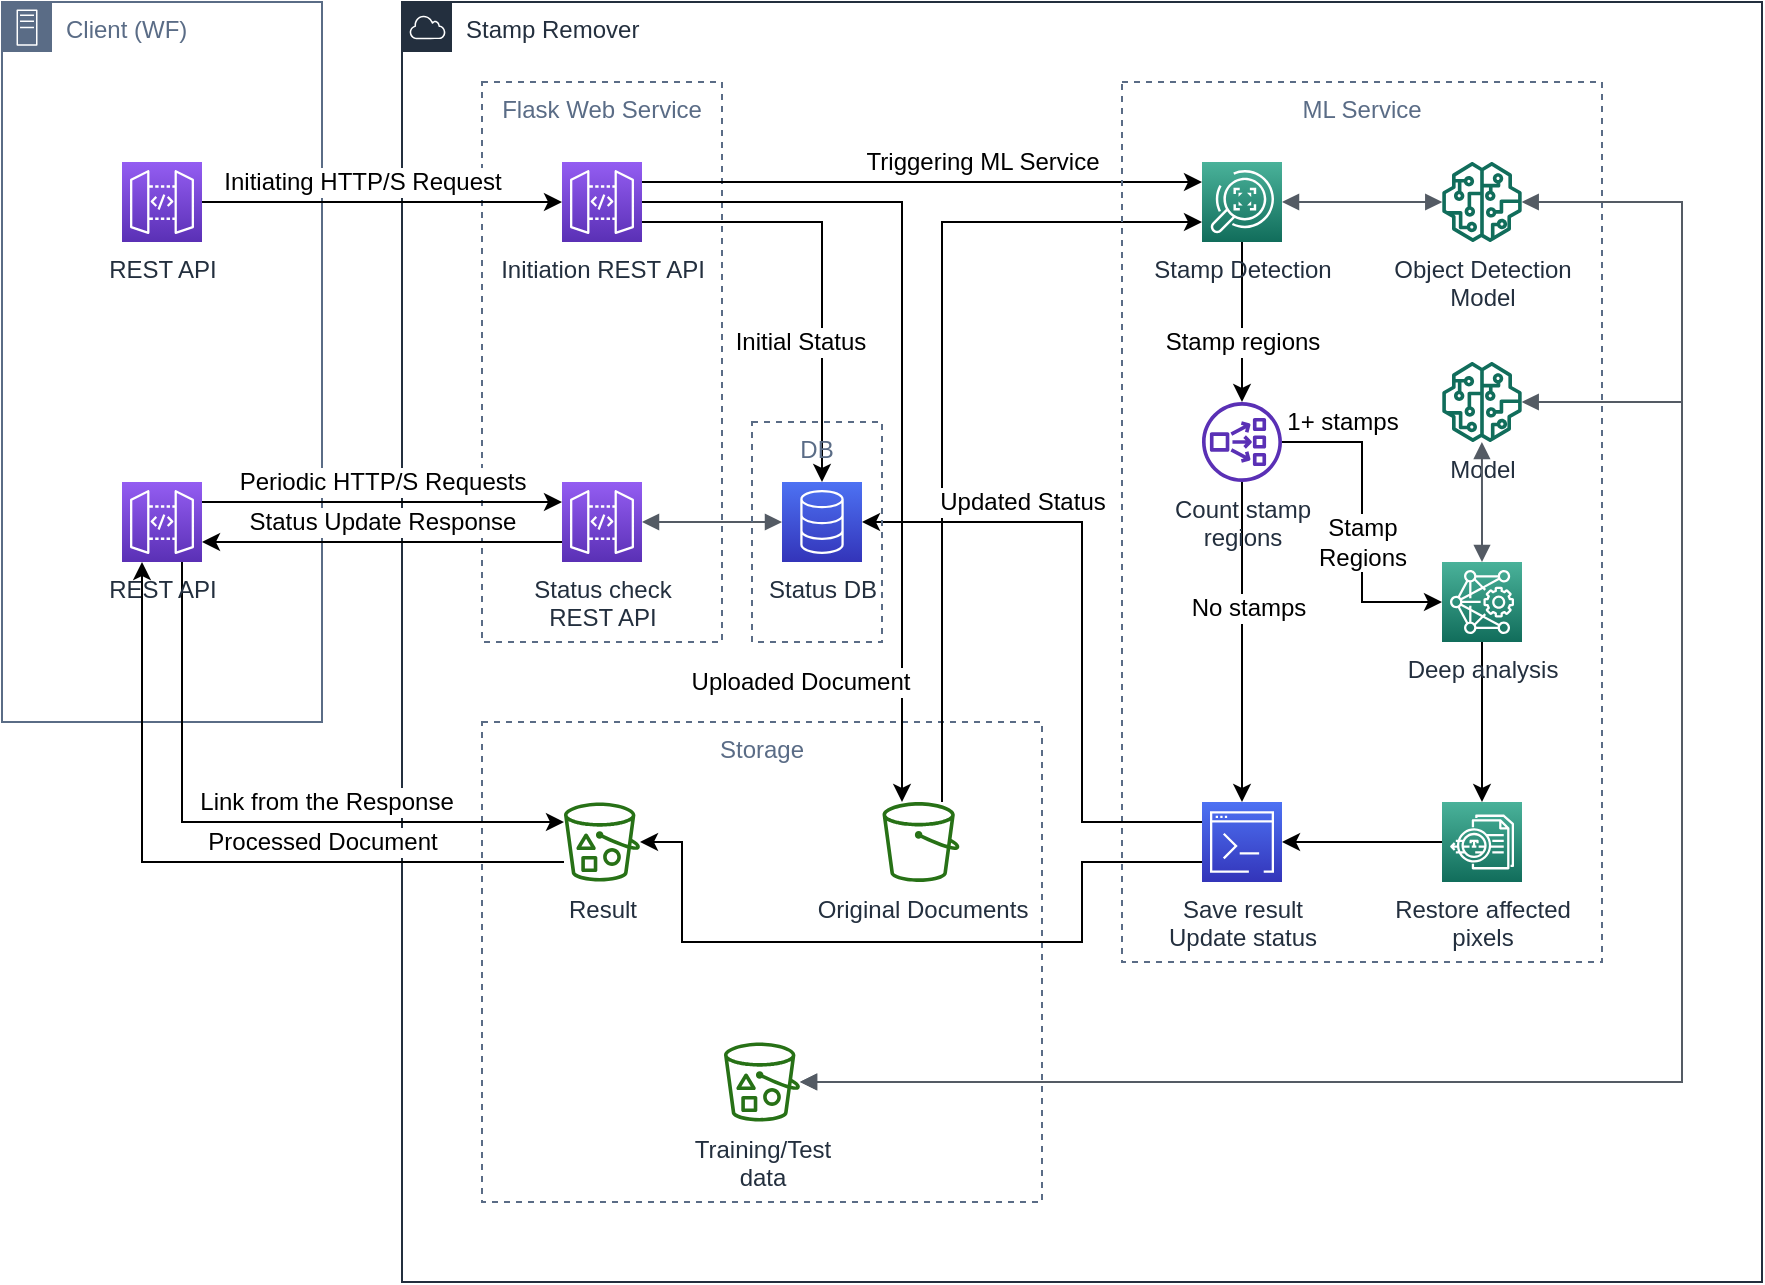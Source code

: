 <mxfile version="12.2.0" type="github" pages="1">
  <diagram id="Ht1M8jgEwFfnCIfOTk4-" name="Page-1">
    <mxGraphModel dx="1408" dy="780" grid="1" gridSize="10" guides="1" tooltips="1" connect="1" arrows="1" fold="1" page="1" pageScale="1" pageWidth="1169" pageHeight="827" math="0" shadow="0">
      <root>
        <mxCell id="0"/>
        <mxCell id="1" parent="0"/>
        <mxCell id="SkhC4YqhcgETkpG4Ag_u-4" value="Stamp Remover" style="points=[[0,0],[0.25,0],[0.5,0],[0.75,0],[1,0],[1,0.25],[1,0.5],[1,0.75],[1,1],[0.75,1],[0.5,1],[0.25,1],[0,1],[0,0.75],[0,0.5],[0,0.25]];outlineConnect=0;gradientColor=none;html=1;whiteSpace=wrap;fontSize=12;fontStyle=0;shape=mxgraph.aws4.group;grIcon=mxgraph.aws4.group_aws_cloud;strokeColor=#232F3E;fillColor=none;verticalAlign=top;align=left;spacingLeft=30;fontColor=#232F3E;dashed=0;" parent="1" vertex="1">
          <mxGeometry x="240" y="40" width="680" height="640" as="geometry"/>
        </mxCell>
        <mxCell id="SkhC4YqhcgETkpG4Ag_u-13" value="Storage" style="fillColor=none;strokeColor=#5A6C86;dashed=1;verticalAlign=top;fontStyle=0;fontColor=#5A6C86;" parent="1" vertex="1">
          <mxGeometry x="280" y="400" width="280" height="240" as="geometry"/>
        </mxCell>
        <mxCell id="SkhC4YqhcgETkpG4Ag_u-8" value="Flask Web Service" style="fillColor=none;strokeColor=#5A6C86;dashed=1;verticalAlign=top;fontStyle=0;fontColor=#5A6C86;" parent="1" vertex="1">
          <mxGeometry x="280" y="80" width="120" height="280" as="geometry"/>
        </mxCell>
        <mxCell id="SkhC4YqhcgETkpG4Ag_u-1" value="Client (WF)" style="points=[[0,0],[0.25,0],[0.5,0],[0.75,0],[1,0],[1,0.25],[1,0.5],[1,0.75],[1,1],[0.75,1],[0.5,1],[0.25,1],[0,1],[0,0.75],[0,0.5],[0,0.25]];outlineConnect=0;gradientColor=none;html=1;whiteSpace=wrap;fontSize=12;fontStyle=0;shape=mxgraph.aws4.group;grIcon=mxgraph.aws4.group_on_premise;strokeColor=#5A6C86;fillColor=none;verticalAlign=top;align=left;spacingLeft=30;fontColor=#5A6C86;dashed=0;" parent="1" vertex="1">
          <mxGeometry x="40" y="40" width="160" height="360" as="geometry"/>
        </mxCell>
        <mxCell id="SkhC4YqhcgETkpG4Ag_u-7" style="edgeStyle=orthogonalEdgeStyle;rounded=0;orthogonalLoop=1;jettySize=auto;html=1;" parent="1" source="SkhC4YqhcgETkpG4Ag_u-9" target="SkhC4YqhcgETkpG4Ag_u-5" edge="1">
          <mxGeometry relative="1" as="geometry"/>
        </mxCell>
        <mxCell id="SkhC4YqhcgETkpG4Ag_u-23" value="Initiating HTTP/S Request" style="text;html=1;resizable=0;points=[];align=center;verticalAlign=middle;labelBackgroundColor=#ffffff;" parent="SkhC4YqhcgETkpG4Ag_u-7" vertex="1" connectable="0">
          <mxGeometry x="-0.144" y="-1" relative="1" as="geometry">
            <mxPoint x="3" y="-11" as="offset"/>
          </mxGeometry>
        </mxCell>
        <mxCell id="SkhC4YqhcgETkpG4Ag_u-27" style="edgeStyle=orthogonalEdgeStyle;rounded=0;orthogonalLoop=1;jettySize=auto;html=1;" parent="1" source="SkhC4YqhcgETkpG4Ag_u-3" target="SkhC4YqhcgETkpG4Ag_u-10" edge="1">
          <mxGeometry relative="1" as="geometry">
            <Array as="points">
              <mxPoint x="230" y="290"/>
              <mxPoint x="230" y="290"/>
            </Array>
          </mxGeometry>
        </mxCell>
        <mxCell id="SkhC4YqhcgETkpG4Ag_u-28" value="Periodic HTTP/S Requests" style="text;html=1;resizable=0;points=[];align=center;verticalAlign=middle;labelBackgroundColor=#ffffff;" parent="SkhC4YqhcgETkpG4Ag_u-27" vertex="1" connectable="0">
          <mxGeometry y="-23" relative="1" as="geometry">
            <mxPoint y="-33" as="offset"/>
          </mxGeometry>
        </mxCell>
        <mxCell id="SkhC4YqhcgETkpG4Ag_u-29" style="edgeStyle=orthogonalEdgeStyle;rounded=0;orthogonalLoop=1;jettySize=auto;html=1;" parent="1" source="SkhC4YqhcgETkpG4Ag_u-3" target="SkhC4YqhcgETkpG4Ag_u-14" edge="1">
          <mxGeometry relative="1" as="geometry">
            <Array as="points">
              <mxPoint x="130" y="450"/>
            </Array>
          </mxGeometry>
        </mxCell>
        <mxCell id="SkhC4YqhcgETkpG4Ag_u-30" value="Link from the Response" style="text;html=1;resizable=0;points=[];align=center;verticalAlign=middle;labelBackgroundColor=#ffffff;" parent="SkhC4YqhcgETkpG4Ag_u-29" vertex="1" connectable="0">
          <mxGeometry x="-0.179" y="49" relative="1" as="geometry">
            <mxPoint x="70" y="39" as="offset"/>
          </mxGeometry>
        </mxCell>
        <mxCell id="SkhC4YqhcgETkpG4Ag_u-3" value="REST API" style="outlineConnect=0;fontColor=#232F3E;gradientColor=#945DF2;gradientDirection=north;fillColor=#5A30B5;strokeColor=#ffffff;dashed=0;verticalLabelPosition=bottom;verticalAlign=top;align=center;html=1;fontSize=12;fontStyle=0;aspect=fixed;shape=mxgraph.aws4.resourceIcon;resIcon=mxgraph.aws4.api_gateway;" parent="1" vertex="1">
          <mxGeometry x="100" y="280" width="40" height="40" as="geometry"/>
        </mxCell>
        <mxCell id="SkhC4YqhcgETkpG4Ag_u-21" style="edgeStyle=orthogonalEdgeStyle;rounded=0;orthogonalLoop=1;jettySize=auto;html=1;" parent="1" source="SkhC4YqhcgETkpG4Ag_u-5" target="SkhC4YqhcgETkpG4Ag_u-12" edge="1">
          <mxGeometry relative="1" as="geometry">
            <Array as="points">
              <mxPoint x="490" y="140"/>
            </Array>
          </mxGeometry>
        </mxCell>
        <mxCell id="SkhC4YqhcgETkpG4Ag_u-22" value="Uploaded Document" style="text;html=1;resizable=0;points=[];align=center;verticalAlign=middle;labelBackgroundColor=#ffffff;" parent="SkhC4YqhcgETkpG4Ag_u-21" vertex="1" connectable="0">
          <mxGeometry x="-0.367" y="-37" relative="1" as="geometry">
            <mxPoint x="-14" y="234" as="offset"/>
          </mxGeometry>
        </mxCell>
        <mxCell id="SkhC4YqhcgETkpG4Ag_u-35" style="edgeStyle=orthogonalEdgeStyle;rounded=0;orthogonalLoop=1;jettySize=auto;html=1;" parent="1" source="SkhC4YqhcgETkpG4Ag_u-5" target="SkhC4YqhcgETkpG4Ag_u-34" edge="1">
          <mxGeometry relative="1" as="geometry">
            <Array as="points">
              <mxPoint x="510" y="130"/>
              <mxPoint x="510" y="130"/>
            </Array>
          </mxGeometry>
        </mxCell>
        <mxCell id="IB7Y-Bl-pYQtumOly40n-5" value="Triggering ML Service" style="text;html=1;resizable=0;points=[];align=center;verticalAlign=middle;labelBackgroundColor=#ffffff;" vertex="1" connectable="0" parent="SkhC4YqhcgETkpG4Ag_u-35">
          <mxGeometry x="0.279" y="-2" relative="1" as="geometry">
            <mxPoint x="-9" y="-12" as="offset"/>
          </mxGeometry>
        </mxCell>
        <mxCell id="IB7Y-Bl-pYQtumOly40n-3" style="edgeStyle=orthogonalEdgeStyle;rounded=0;orthogonalLoop=1;jettySize=auto;html=1;" edge="1" parent="1" source="SkhC4YqhcgETkpG4Ag_u-5" target="IB7Y-Bl-pYQtumOly40n-1">
          <mxGeometry relative="1" as="geometry">
            <Array as="points">
              <mxPoint x="450" y="150"/>
            </Array>
          </mxGeometry>
        </mxCell>
        <mxCell id="IB7Y-Bl-pYQtumOly40n-4" value="Initial Status" style="text;html=1;resizable=0;points=[];align=center;verticalAlign=middle;labelBackgroundColor=#ffffff;" vertex="1" connectable="0" parent="IB7Y-Bl-pYQtumOly40n-3">
          <mxGeometry x="-0.182" y="-45" relative="1" as="geometry">
            <mxPoint x="34" y="60" as="offset"/>
          </mxGeometry>
        </mxCell>
        <mxCell id="SkhC4YqhcgETkpG4Ag_u-5" value="Initiation REST API" style="outlineConnect=0;fontColor=#232F3E;gradientColor=#945DF2;gradientDirection=north;fillColor=#5A30B5;strokeColor=#ffffff;dashed=0;verticalLabelPosition=bottom;verticalAlign=top;align=center;html=1;fontSize=12;fontStyle=0;aspect=fixed;shape=mxgraph.aws4.resourceIcon;resIcon=mxgraph.aws4.api_gateway;" parent="1" vertex="1">
          <mxGeometry x="320" y="120" width="40" height="40" as="geometry"/>
        </mxCell>
        <mxCell id="SkhC4YqhcgETkpG4Ag_u-9" value="REST API" style="outlineConnect=0;fontColor=#232F3E;gradientColor=#945DF2;gradientDirection=north;fillColor=#5A30B5;strokeColor=#ffffff;dashed=0;verticalLabelPosition=bottom;verticalAlign=top;align=center;html=1;fontSize=12;fontStyle=0;aspect=fixed;shape=mxgraph.aws4.resourceIcon;resIcon=mxgraph.aws4.api_gateway;" parent="1" vertex="1">
          <mxGeometry x="100" y="120" width="40" height="40" as="geometry"/>
        </mxCell>
        <mxCell id="SkhC4YqhcgETkpG4Ag_u-11" style="edgeStyle=orthogonalEdgeStyle;rounded=0;orthogonalLoop=1;jettySize=auto;html=1;" parent="1" source="SkhC4YqhcgETkpG4Ag_u-10" target="SkhC4YqhcgETkpG4Ag_u-3" edge="1">
          <mxGeometry relative="1" as="geometry">
            <Array as="points">
              <mxPoint x="230" y="310"/>
              <mxPoint x="230" y="310"/>
            </Array>
          </mxGeometry>
        </mxCell>
        <mxCell id="SkhC4YqhcgETkpG4Ag_u-25" value="Status Update Response" style="text;html=1;resizable=0;points=[];align=center;verticalAlign=middle;labelBackgroundColor=#ffffff;" parent="SkhC4YqhcgETkpG4Ag_u-11" vertex="1" connectable="0">
          <mxGeometry x="0.144" y="2" relative="1" as="geometry">
            <mxPoint x="13" y="-12" as="offset"/>
          </mxGeometry>
        </mxCell>
        <mxCell id="SkhC4YqhcgETkpG4Ag_u-10" value="Status check&lt;br&gt;REST API" style="outlineConnect=0;fontColor=#232F3E;gradientColor=#945DF2;gradientDirection=north;fillColor=#5A30B5;strokeColor=#ffffff;dashed=0;verticalLabelPosition=bottom;verticalAlign=top;align=center;html=1;fontSize=12;fontStyle=0;aspect=fixed;shape=mxgraph.aws4.resourceIcon;resIcon=mxgraph.aws4.api_gateway;" parent="1" vertex="1">
          <mxGeometry x="320" y="280" width="40" height="40" as="geometry"/>
        </mxCell>
        <mxCell id="SkhC4YqhcgETkpG4Ag_u-36" style="edgeStyle=orthogonalEdgeStyle;rounded=0;orthogonalLoop=1;jettySize=auto;html=1;" parent="1" source="SkhC4YqhcgETkpG4Ag_u-12" target="SkhC4YqhcgETkpG4Ag_u-34" edge="1">
          <mxGeometry relative="1" as="geometry">
            <Array as="points">
              <mxPoint x="510" y="150"/>
            </Array>
          </mxGeometry>
        </mxCell>
        <mxCell id="SkhC4YqhcgETkpG4Ag_u-12" value="Original Documents" style="outlineConnect=0;fontColor=#232F3E;gradientColor=none;fillColor=#277116;strokeColor=none;dashed=0;verticalLabelPosition=bottom;verticalAlign=top;align=center;html=1;fontSize=12;fontStyle=0;aspect=fixed;pointerEvents=1;shape=mxgraph.aws4.bucket;" parent="1" vertex="1">
          <mxGeometry x="480" y="440" width="39" height="40" as="geometry"/>
        </mxCell>
        <mxCell id="SkhC4YqhcgETkpG4Ag_u-31" style="edgeStyle=orthogonalEdgeStyle;rounded=0;orthogonalLoop=1;jettySize=auto;html=1;" parent="1" source="SkhC4YqhcgETkpG4Ag_u-14" target="SkhC4YqhcgETkpG4Ag_u-3" edge="1">
          <mxGeometry relative="1" as="geometry">
            <Array as="points">
              <mxPoint x="110" y="470"/>
            </Array>
          </mxGeometry>
        </mxCell>
        <mxCell id="SkhC4YqhcgETkpG4Ag_u-32" value="Processed Document" style="text;html=1;resizable=0;points=[];align=center;verticalAlign=middle;labelBackgroundColor=#ffffff;" parent="SkhC4YqhcgETkpG4Ag_u-31" vertex="1" connectable="0">
          <mxGeometry x="-0.191" y="-3" relative="1" as="geometry">
            <mxPoint x="25" y="-7" as="offset"/>
          </mxGeometry>
        </mxCell>
        <mxCell id="SkhC4YqhcgETkpG4Ag_u-14" value="Result" style="outlineConnect=0;fontColor=#232F3E;gradientColor=none;fillColor=#277116;strokeColor=none;dashed=0;verticalLabelPosition=bottom;verticalAlign=top;align=center;html=1;fontSize=12;fontStyle=0;aspect=fixed;pointerEvents=1;shape=mxgraph.aws4.bucket_with_objects;" parent="1" vertex="1">
          <mxGeometry x="321" y="440" width="38" height="40" as="geometry"/>
        </mxCell>
        <mxCell id="SkhC4YqhcgETkpG4Ag_u-17" value="ML Service" style="fillColor=none;strokeColor=#5A6C86;dashed=1;verticalAlign=top;fontStyle=0;fontColor=#5A6C86;" parent="1" vertex="1">
          <mxGeometry x="600" y="80" width="240" height="440" as="geometry"/>
        </mxCell>
        <mxCell id="SkhC4YqhcgETkpG4Ag_u-38" style="edgeStyle=orthogonalEdgeStyle;rounded=0;orthogonalLoop=1;jettySize=auto;html=1;" parent="1" source="SkhC4YqhcgETkpG4Ag_u-34" target="SkhC4YqhcgETkpG4Ag_u-37" edge="1">
          <mxGeometry relative="1" as="geometry">
            <Array as="points">
              <mxPoint x="660" y="180"/>
              <mxPoint x="660" y="180"/>
            </Array>
          </mxGeometry>
        </mxCell>
        <mxCell id="SkhC4YqhcgETkpG4Ag_u-47" value="Stamp regions" style="text;html=1;resizable=0;points=[];align=center;verticalAlign=middle;labelBackgroundColor=#ffffff;" parent="SkhC4YqhcgETkpG4Ag_u-38" vertex="1" connectable="0">
          <mxGeometry x="-0.25" relative="1" as="geometry">
            <mxPoint y="20" as="offset"/>
          </mxGeometry>
        </mxCell>
        <mxCell id="SkhC4YqhcgETkpG4Ag_u-34" value="Stamp Detection" style="outlineConnect=0;fontColor=#232F3E;gradientColor=#4AB29A;gradientDirection=north;fillColor=#116D5B;strokeColor=#ffffff;dashed=0;verticalLabelPosition=bottom;verticalAlign=top;align=center;html=1;fontSize=12;fontStyle=0;aspect=fixed;shape=mxgraph.aws4.resourceIcon;resIcon=mxgraph.aws4.rekognition;" parent="1" vertex="1">
          <mxGeometry x="640" y="120" width="40" height="40" as="geometry"/>
        </mxCell>
        <mxCell id="SkhC4YqhcgETkpG4Ag_u-41" style="edgeStyle=orthogonalEdgeStyle;rounded=0;orthogonalLoop=1;jettySize=auto;html=1;" parent="1" source="SkhC4YqhcgETkpG4Ag_u-37" target="SkhC4YqhcgETkpG4Ag_u-44" edge="1">
          <mxGeometry relative="1" as="geometry">
            <mxPoint x="430" y="300" as="targetPoint"/>
            <Array as="points">
              <mxPoint x="660" y="260"/>
              <mxPoint x="660" y="260"/>
            </Array>
          </mxGeometry>
        </mxCell>
        <mxCell id="SkhC4YqhcgETkpG4Ag_u-42" value="No stamps" style="text;html=1;resizable=0;points=[];align=center;verticalAlign=middle;labelBackgroundColor=#ffffff;" parent="SkhC4YqhcgETkpG4Ag_u-41" vertex="1" connectable="0">
          <mxGeometry x="-0.336" relative="1" as="geometry">
            <mxPoint x="3" y="10" as="offset"/>
          </mxGeometry>
        </mxCell>
        <mxCell id="SkhC4YqhcgETkpG4Ag_u-48" style="edgeStyle=orthogonalEdgeStyle;rounded=0;orthogonalLoop=1;jettySize=auto;html=1;" parent="1" source="SkhC4YqhcgETkpG4Ag_u-37" target="SkhC4YqhcgETkpG4Ag_u-49" edge="1">
          <mxGeometry relative="1" as="geometry">
            <mxPoint x="1000" y="350" as="targetPoint"/>
            <Array as="points">
              <mxPoint x="720" y="260"/>
              <mxPoint x="720" y="340"/>
            </Array>
          </mxGeometry>
        </mxCell>
        <mxCell id="SkhC4YqhcgETkpG4Ag_u-50" value="1+ stamps" style="text;html=1;resizable=0;points=[];align=center;verticalAlign=middle;labelBackgroundColor=#ffffff;" parent="SkhC4YqhcgETkpG4Ag_u-48" vertex="1" connectable="0">
          <mxGeometry x="-0.188" y="-1" relative="1" as="geometry">
            <mxPoint x="-9" y="-35" as="offset"/>
          </mxGeometry>
        </mxCell>
        <mxCell id="SkhC4YqhcgETkpG4Ag_u-59" value="Stamp&lt;br&gt;Regions" style="text;html=1;resizable=0;points=[];align=center;verticalAlign=middle;labelBackgroundColor=#ffffff;" parent="SkhC4YqhcgETkpG4Ag_u-48" vertex="1" connectable="0">
          <mxGeometry x="0.6" relative="1" as="geometry">
            <mxPoint x="-8" y="-30" as="offset"/>
          </mxGeometry>
        </mxCell>
        <mxCell id="SkhC4YqhcgETkpG4Ag_u-37" value="Count stamp&lt;br&gt;regions" style="outlineConnect=0;fontColor=#232F3E;gradientColor=none;fillColor=#5A30B5;strokeColor=none;dashed=0;verticalLabelPosition=bottom;verticalAlign=top;align=center;html=1;fontSize=12;fontStyle=0;aspect=fixed;pointerEvents=1;shape=mxgraph.aws4.network_load_balancer;" parent="1" vertex="1">
          <mxGeometry x="640" y="240" width="40" height="40" as="geometry"/>
        </mxCell>
        <mxCell id="SkhC4YqhcgETkpG4Ag_u-46" style="edgeStyle=orthogonalEdgeStyle;rounded=0;orthogonalLoop=1;jettySize=auto;html=1;" parent="1" source="SkhC4YqhcgETkpG4Ag_u-44" target="SkhC4YqhcgETkpG4Ag_u-14" edge="1">
          <mxGeometry relative="1" as="geometry">
            <Array as="points">
              <mxPoint x="580" y="470"/>
              <mxPoint x="580" y="510"/>
              <mxPoint x="380" y="510"/>
              <mxPoint x="380" y="460"/>
            </Array>
          </mxGeometry>
        </mxCell>
        <mxCell id="SkhC4YqhcgETkpG4Ag_u-44" value="Save result&lt;br&gt;Update status" style="outlineConnect=0;fontColor=#232F3E;gradientColor=#4D72F3;gradientDirection=north;fillColor=#3334B9;strokeColor=#ffffff;dashed=0;verticalLabelPosition=bottom;verticalAlign=top;align=center;html=1;fontSize=12;fontStyle=0;aspect=fixed;shape=mxgraph.aws4.resourceIcon;resIcon=mxgraph.aws4.command_line_interface;" parent="1" vertex="1">
          <mxGeometry x="640" y="440" width="40" height="40" as="geometry"/>
        </mxCell>
        <mxCell id="SkhC4YqhcgETkpG4Ag_u-55" style="edgeStyle=orthogonalEdgeStyle;rounded=0;orthogonalLoop=1;jettySize=auto;html=1;" parent="1" source="SkhC4YqhcgETkpG4Ag_u-49" target="SkhC4YqhcgETkpG4Ag_u-53" edge="1">
          <mxGeometry relative="1" as="geometry"/>
        </mxCell>
        <mxCell id="SkhC4YqhcgETkpG4Ag_u-49" value="Deep analysis" style="outlineConnect=0;fontColor=#232F3E;gradientColor=#4AB29A;gradientDirection=north;fillColor=#116D5B;strokeColor=#ffffff;dashed=0;verticalLabelPosition=bottom;verticalAlign=top;align=center;html=1;fontSize=12;fontStyle=0;aspect=fixed;shape=mxgraph.aws4.resourceIcon;resIcon=mxgraph.aws4.deep_learning_amis;" parent="1" vertex="1">
          <mxGeometry x="760" y="320" width="40" height="40" as="geometry"/>
        </mxCell>
        <mxCell id="SkhC4YqhcgETkpG4Ag_u-51" value="Object Detection&lt;br&gt;Model" style="outlineConnect=0;fontColor=#232F3E;gradientColor=none;fillColor=#116D5B;strokeColor=none;dashed=0;verticalLabelPosition=bottom;verticalAlign=top;align=center;html=1;fontSize=12;fontStyle=0;aspect=fixed;pointerEvents=1;shape=mxgraph.aws4.sagemaker_model;" parent="1" vertex="1">
          <mxGeometry x="760" y="120" width="40" height="40" as="geometry"/>
        </mxCell>
        <mxCell id="SkhC4YqhcgETkpG4Ag_u-52" value="" style="edgeStyle=orthogonalEdgeStyle;html=1;endArrow=block;elbow=vertical;startArrow=block;startFill=1;endFill=1;strokeColor=#545B64;rounded=0;" parent="1" source="SkhC4YqhcgETkpG4Ag_u-34" target="SkhC4YqhcgETkpG4Ag_u-51" edge="1">
          <mxGeometry width="100" relative="1" as="geometry">
            <mxPoint x="730" y="160" as="sourcePoint"/>
            <mxPoint x="830" y="160" as="targetPoint"/>
            <Array as="points">
              <mxPoint x="720" y="140"/>
              <mxPoint x="720" y="140"/>
            </Array>
          </mxGeometry>
        </mxCell>
        <mxCell id="SkhC4YqhcgETkpG4Ag_u-54" style="edgeStyle=orthogonalEdgeStyle;rounded=0;orthogonalLoop=1;jettySize=auto;html=1;" parent="1" source="SkhC4YqhcgETkpG4Ag_u-53" target="SkhC4YqhcgETkpG4Ag_u-44" edge="1">
          <mxGeometry relative="1" as="geometry"/>
        </mxCell>
        <mxCell id="SkhC4YqhcgETkpG4Ag_u-53" value="Restore affected&lt;br&gt;pixels" style="outlineConnect=0;fontColor=#232F3E;gradientColor=#4AB29A;gradientDirection=north;fillColor=#116D5B;strokeColor=#ffffff;dashed=0;verticalLabelPosition=bottom;verticalAlign=top;align=center;html=1;fontSize=12;fontStyle=0;aspect=fixed;shape=mxgraph.aws4.resourceIcon;resIcon=mxgraph.aws4.textract;" parent="1" vertex="1">
          <mxGeometry x="760" y="440" width="40" height="40" as="geometry"/>
        </mxCell>
        <mxCell id="SkhC4YqhcgETkpG4Ag_u-56" value="Model" style="outlineConnect=0;fontColor=#232F3E;gradientColor=none;fillColor=#116D5B;strokeColor=none;dashed=0;verticalLabelPosition=bottom;verticalAlign=top;align=center;html=1;fontSize=12;fontStyle=0;aspect=fixed;pointerEvents=1;shape=mxgraph.aws4.sagemaker_model;" parent="1" vertex="1">
          <mxGeometry x="760" y="220" width="40" height="40" as="geometry"/>
        </mxCell>
        <mxCell id="SkhC4YqhcgETkpG4Ag_u-58" value="" style="edgeStyle=orthogonalEdgeStyle;html=1;endArrow=block;elbow=vertical;startArrow=block;startFill=1;endFill=1;strokeColor=#545B64;rounded=0;" parent="1" source="SkhC4YqhcgETkpG4Ag_u-49" target="SkhC4YqhcgETkpG4Ag_u-56" edge="1">
          <mxGeometry width="100" relative="1" as="geometry">
            <mxPoint x="40" y="660" as="sourcePoint"/>
            <mxPoint x="140" y="660" as="targetPoint"/>
          </mxGeometry>
        </mxCell>
        <mxCell id="SkhC4YqhcgETkpG4Ag_u-61" value="Training/Test&lt;br&gt;data" style="outlineConnect=0;fontColor=#232F3E;gradientColor=none;fillColor=#277116;strokeColor=none;dashed=0;verticalLabelPosition=bottom;verticalAlign=top;align=center;html=1;fontSize=12;fontStyle=0;aspect=fixed;pointerEvents=1;shape=mxgraph.aws4.bucket_with_objects;" parent="1" vertex="1">
          <mxGeometry x="401" y="560" width="38" height="40" as="geometry"/>
        </mxCell>
        <mxCell id="SkhC4YqhcgETkpG4Ag_u-62" value="" style="edgeStyle=orthogonalEdgeStyle;html=1;endArrow=block;elbow=vertical;startArrow=block;startFill=1;endFill=1;strokeColor=#545B64;rounded=0;" parent="1" source="SkhC4YqhcgETkpG4Ag_u-61" target="SkhC4YqhcgETkpG4Ag_u-56" edge="1">
          <mxGeometry width="100" relative="1" as="geometry">
            <mxPoint x="620" y="590" as="sourcePoint"/>
            <mxPoint x="720" y="590" as="targetPoint"/>
            <Array as="points">
              <mxPoint x="880" y="580"/>
              <mxPoint x="880" y="240"/>
            </Array>
          </mxGeometry>
        </mxCell>
        <mxCell id="SkhC4YqhcgETkpG4Ag_u-63" value="" style="edgeStyle=orthogonalEdgeStyle;html=1;endArrow=block;elbow=vertical;startArrow=block;startFill=1;endFill=1;strokeColor=#545B64;rounded=0;" parent="1" source="SkhC4YqhcgETkpG4Ag_u-51" target="SkhC4YqhcgETkpG4Ag_u-61" edge="1">
          <mxGeometry width="100" relative="1" as="geometry">
            <mxPoint x="40" y="700" as="sourcePoint"/>
            <mxPoint x="140" y="700" as="targetPoint"/>
            <Array as="points">
              <mxPoint x="880" y="140"/>
              <mxPoint x="880" y="580"/>
            </Array>
          </mxGeometry>
        </mxCell>
        <mxCell id="IB7Y-Bl-pYQtumOly40n-1" value="Status DB" style="outlineConnect=0;fontColor=#232F3E;gradientColor=#4D72F3;gradientDirection=north;fillColor=#3334B9;strokeColor=#ffffff;dashed=0;verticalLabelPosition=bottom;verticalAlign=top;align=center;html=1;fontSize=12;fontStyle=0;aspect=fixed;shape=mxgraph.aws4.resourceIcon;resIcon=mxgraph.aws4.database;" vertex="1" parent="1">
          <mxGeometry x="430" y="280" width="40" height="40" as="geometry"/>
        </mxCell>
        <mxCell id="IB7Y-Bl-pYQtumOly40n-2" style="edgeStyle=orthogonalEdgeStyle;rounded=0;orthogonalLoop=1;jettySize=auto;html=1;" edge="1" parent="1" source="SkhC4YqhcgETkpG4Ag_u-44" target="IB7Y-Bl-pYQtumOly40n-1">
          <mxGeometry relative="1" as="geometry">
            <Array as="points">
              <mxPoint x="580" y="450"/>
              <mxPoint x="580" y="300"/>
            </Array>
            <mxPoint x="640" y="450" as="sourcePoint"/>
            <mxPoint x="360" y="300" as="targetPoint"/>
          </mxGeometry>
        </mxCell>
        <mxCell id="IB7Y-Bl-pYQtumOly40n-8" value="Updated Status" style="text;html=1;resizable=0;points=[];align=center;verticalAlign=middle;labelBackgroundColor=#ffffff;direction=south;" vertex="1" connectable="0" parent="IB7Y-Bl-pYQtumOly40n-2">
          <mxGeometry x="0.456" relative="1" as="geometry">
            <mxPoint x="-7" y="-10" as="offset"/>
          </mxGeometry>
        </mxCell>
        <mxCell id="IB7Y-Bl-pYQtumOly40n-6" value="" style="edgeStyle=orthogonalEdgeStyle;html=1;endArrow=block;elbow=vertical;startArrow=block;startFill=1;endFill=1;strokeColor=#545B64;rounded=0;" edge="1" parent="1" source="SkhC4YqhcgETkpG4Ag_u-10" target="IB7Y-Bl-pYQtumOly40n-1">
          <mxGeometry width="100" relative="1" as="geometry">
            <mxPoint x="40" y="700" as="sourcePoint"/>
            <mxPoint x="140" y="700" as="targetPoint"/>
          </mxGeometry>
        </mxCell>
        <mxCell id="IB7Y-Bl-pYQtumOly40n-7" value="DB" style="fillColor=none;strokeColor=#5A6C86;dashed=1;verticalAlign=top;fontStyle=0;fontColor=#5A6C86;" vertex="1" parent="1">
          <mxGeometry x="415" y="250" width="65" height="110" as="geometry"/>
        </mxCell>
      </root>
    </mxGraphModel>
  </diagram>
</mxfile>
